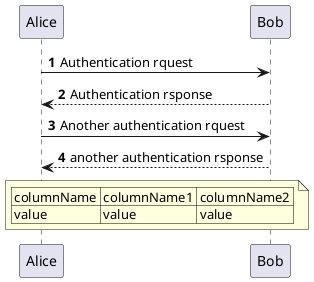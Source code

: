 @startuml
autonumber
Alice -> Bob: Authentication rquest
Bob --> Alice: Authentication rsponse
Alice -> Bob: Another authentication rquest
Alice <-- Bob: another authentication rsponse
note across
| columnName | columnName1 | columnName2 |
| value | value | value |
end note
@enduml